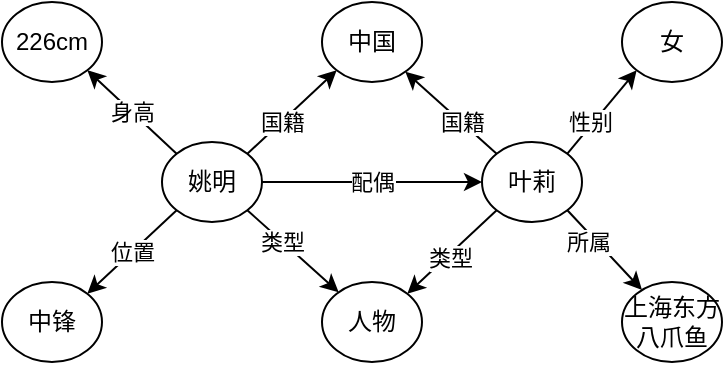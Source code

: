 <mxfile version="20.5.1" type="github">
  <diagram id="LzGYEGz26b_Z9dJ2FGKL" name="第 1 页">
    <mxGraphModel dx="1422" dy="754" grid="1" gridSize="10" guides="1" tooltips="1" connect="1" arrows="1" fold="1" page="1" pageScale="1" pageWidth="827" pageHeight="1169" math="0" shadow="0">
      <root>
        <mxCell id="0" />
        <mxCell id="1" parent="0" />
        <mxCell id="mvXgDdQYAwKlj44WGuFZ-9" value="" style="edgeStyle=orthogonalEdgeStyle;rounded=0;orthogonalLoop=1;jettySize=auto;html=1;" edge="1" parent="1" source="mvXgDdQYAwKlj44WGuFZ-1" target="mvXgDdQYAwKlj44WGuFZ-2">
          <mxGeometry relative="1" as="geometry" />
        </mxCell>
        <mxCell id="mvXgDdQYAwKlj44WGuFZ-24" value="配偶" style="edgeLabel;html=1;align=center;verticalAlign=middle;resizable=0;points=[];" vertex="1" connectable="0" parent="mvXgDdQYAwKlj44WGuFZ-9">
          <mxGeometry x="0.2" y="-3" relative="1" as="geometry">
            <mxPoint x="-11" y="-3" as="offset" />
          </mxGeometry>
        </mxCell>
        <mxCell id="mvXgDdQYAwKlj44WGuFZ-10" style="rounded=0;orthogonalLoop=1;jettySize=auto;html=1;exitX=1;exitY=0;exitDx=0;exitDy=0;entryX=0;entryY=1;entryDx=0;entryDy=0;" edge="1" parent="1" source="mvXgDdQYAwKlj44WGuFZ-1" target="mvXgDdQYAwKlj44WGuFZ-3">
          <mxGeometry relative="1" as="geometry" />
        </mxCell>
        <mxCell id="mvXgDdQYAwKlj44WGuFZ-19" value="国籍" style="edgeLabel;html=1;align=center;verticalAlign=middle;resizable=0;points=[];" vertex="1" connectable="0" parent="mvXgDdQYAwKlj44WGuFZ-10">
          <mxGeometry x="-0.464" y="1" relative="1" as="geometry">
            <mxPoint x="6" y="-4" as="offset" />
          </mxGeometry>
        </mxCell>
        <mxCell id="mvXgDdQYAwKlj44WGuFZ-11" value="身高" style="edgeStyle=none;rounded=0;orthogonalLoop=1;jettySize=auto;html=1;exitX=0;exitY=0;exitDx=0;exitDy=0;entryX=1;entryY=1;entryDx=0;entryDy=0;" edge="1" parent="1" source="mvXgDdQYAwKlj44WGuFZ-1" target="mvXgDdQYAwKlj44WGuFZ-6">
          <mxGeometry relative="1" as="geometry" />
        </mxCell>
        <mxCell id="mvXgDdQYAwKlj44WGuFZ-12" value="位置" style="edgeStyle=none;rounded=0;orthogonalLoop=1;jettySize=auto;html=1;exitX=0;exitY=1;exitDx=0;exitDy=0;entryX=1;entryY=0;entryDx=0;entryDy=0;" edge="1" parent="1" source="mvXgDdQYAwKlj44WGuFZ-1" target="mvXgDdQYAwKlj44WGuFZ-7">
          <mxGeometry relative="1" as="geometry" />
        </mxCell>
        <mxCell id="mvXgDdQYAwKlj44WGuFZ-13" style="edgeStyle=none;rounded=0;orthogonalLoop=1;jettySize=auto;html=1;exitX=1;exitY=1;exitDx=0;exitDy=0;" edge="1" parent="1" source="mvXgDdQYAwKlj44WGuFZ-1" target="mvXgDdQYAwKlj44WGuFZ-4">
          <mxGeometry relative="1" as="geometry" />
        </mxCell>
        <mxCell id="mvXgDdQYAwKlj44WGuFZ-25" value="类型" style="edgeLabel;html=1;align=center;verticalAlign=middle;resizable=0;points=[];" vertex="1" connectable="0" parent="mvXgDdQYAwKlj44WGuFZ-13">
          <mxGeometry x="-0.464" relative="1" as="geometry">
            <mxPoint x="5" y="5" as="offset" />
          </mxGeometry>
        </mxCell>
        <mxCell id="mvXgDdQYAwKlj44WGuFZ-1" value="姚明" style="ellipse;whiteSpace=wrap;html=1;" vertex="1" parent="1">
          <mxGeometry x="170" y="260" width="50" height="40" as="geometry" />
        </mxCell>
        <mxCell id="mvXgDdQYAwKlj44WGuFZ-14" style="edgeStyle=none;rounded=0;orthogonalLoop=1;jettySize=auto;html=1;exitX=0;exitY=1;exitDx=0;exitDy=0;entryX=1;entryY=0;entryDx=0;entryDy=0;" edge="1" parent="1" source="mvXgDdQYAwKlj44WGuFZ-2" target="mvXgDdQYAwKlj44WGuFZ-4">
          <mxGeometry relative="1" as="geometry" />
        </mxCell>
        <mxCell id="mvXgDdQYAwKlj44WGuFZ-15" style="edgeStyle=none;rounded=0;orthogonalLoop=1;jettySize=auto;html=1;exitX=0;exitY=0;exitDx=0;exitDy=0;" edge="1" parent="1" source="mvXgDdQYAwKlj44WGuFZ-2" target="mvXgDdQYAwKlj44WGuFZ-3">
          <mxGeometry relative="1" as="geometry" />
        </mxCell>
        <mxCell id="mvXgDdQYAwKlj44WGuFZ-20" value="国籍" style="edgeLabel;html=1;align=center;verticalAlign=middle;resizable=0;points=[];" vertex="1" connectable="0" parent="mvXgDdQYAwKlj44WGuFZ-15">
          <mxGeometry x="-0.399" y="-2" relative="1" as="geometry">
            <mxPoint x="-5" y="-2" as="offset" />
          </mxGeometry>
        </mxCell>
        <mxCell id="mvXgDdQYAwKlj44WGuFZ-16" style="edgeStyle=none;rounded=0;orthogonalLoop=1;jettySize=auto;html=1;exitX=1;exitY=0;exitDx=0;exitDy=0;entryX=0;entryY=1;entryDx=0;entryDy=0;" edge="1" parent="1" source="mvXgDdQYAwKlj44WGuFZ-2" target="mvXgDdQYAwKlj44WGuFZ-5">
          <mxGeometry relative="1" as="geometry" />
        </mxCell>
        <mxCell id="mvXgDdQYAwKlj44WGuFZ-22" value="性别" style="edgeLabel;html=1;align=center;verticalAlign=middle;resizable=0;points=[];" vertex="1" connectable="0" parent="mvXgDdQYAwKlj44WGuFZ-16">
          <mxGeometry x="-0.454" y="-2" relative="1" as="geometry">
            <mxPoint y="-6" as="offset" />
          </mxGeometry>
        </mxCell>
        <mxCell id="mvXgDdQYAwKlj44WGuFZ-17" style="edgeStyle=none;rounded=0;orthogonalLoop=1;jettySize=auto;html=1;exitX=1;exitY=1;exitDx=0;exitDy=0;" edge="1" parent="1" source="mvXgDdQYAwKlj44WGuFZ-2" target="mvXgDdQYAwKlj44WGuFZ-8">
          <mxGeometry relative="1" as="geometry">
            <mxPoint x="380" y="300" as="sourcePoint" />
          </mxGeometry>
        </mxCell>
        <mxCell id="mvXgDdQYAwKlj44WGuFZ-2" value="叶莉" style="ellipse;whiteSpace=wrap;html=1;" vertex="1" parent="1">
          <mxGeometry x="330" y="260" width="50" height="40" as="geometry" />
        </mxCell>
        <mxCell id="mvXgDdQYAwKlj44WGuFZ-3" value="中国" style="ellipse;whiteSpace=wrap;html=1;" vertex="1" parent="1">
          <mxGeometry x="250" y="190" width="50" height="40" as="geometry" />
        </mxCell>
        <mxCell id="mvXgDdQYAwKlj44WGuFZ-4" value="人物" style="ellipse;whiteSpace=wrap;html=1;" vertex="1" parent="1">
          <mxGeometry x="250" y="330" width="50" height="40" as="geometry" />
        </mxCell>
        <mxCell id="mvXgDdQYAwKlj44WGuFZ-5" value="女" style="ellipse;whiteSpace=wrap;html=1;" vertex="1" parent="1">
          <mxGeometry x="400" y="190" width="50" height="40" as="geometry" />
        </mxCell>
        <mxCell id="mvXgDdQYAwKlj44WGuFZ-6" value="226cm" style="ellipse;whiteSpace=wrap;html=1;" vertex="1" parent="1">
          <mxGeometry x="90" y="190" width="50" height="40" as="geometry" />
        </mxCell>
        <mxCell id="mvXgDdQYAwKlj44WGuFZ-7" value="中锋" style="ellipse;whiteSpace=wrap;html=1;" vertex="1" parent="1">
          <mxGeometry x="90" y="330" width="50" height="40" as="geometry" />
        </mxCell>
        <mxCell id="mvXgDdQYAwKlj44WGuFZ-8" value="上海东方八爪鱼" style="ellipse;whiteSpace=wrap;html=1;" vertex="1" parent="1">
          <mxGeometry x="400" y="330" width="50" height="40" as="geometry" />
        </mxCell>
        <mxCell id="mvXgDdQYAwKlj44WGuFZ-26" value="类型" style="edgeLabel;html=1;align=center;verticalAlign=middle;resizable=0;points=[];" vertex="1" connectable="0" parent="1">
          <mxGeometry x="230.002" y="310.003" as="geometry">
            <mxPoint x="84" y="8" as="offset" />
          </mxGeometry>
        </mxCell>
        <mxCell id="mvXgDdQYAwKlj44WGuFZ-27" value="所属" style="edgeLabel;html=1;align=center;verticalAlign=middle;resizable=0;points=[];" vertex="1" connectable="0" parent="1">
          <mxGeometry x="285" y="290" as="geometry">
            <mxPoint x="98" y="20" as="offset" />
          </mxGeometry>
        </mxCell>
      </root>
    </mxGraphModel>
  </diagram>
</mxfile>
